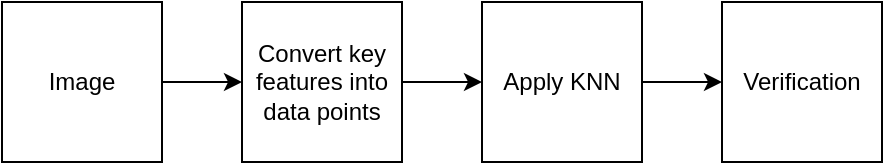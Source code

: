 <mxfile version="21.2.7" type="github">
  <diagram name="Page-1" id="4UdqBjL7rQ1F55i3EBeD">
    <mxGraphModel dx="1276" dy="527" grid="1" gridSize="10" guides="1" tooltips="1" connect="1" arrows="1" fold="1" page="1" pageScale="1" pageWidth="850" pageHeight="1100" math="0" shadow="0">
      <root>
        <mxCell id="0" />
        <mxCell id="1" parent="0" />
        <mxCell id="BcKt8jvx2DkHZgKObaiW-4" value="" style="edgeStyle=orthogonalEdgeStyle;rounded=0;orthogonalLoop=1;jettySize=auto;html=1;" edge="1" parent="1" source="BcKt8jvx2DkHZgKObaiW-2" target="BcKt8jvx2DkHZgKObaiW-3">
          <mxGeometry relative="1" as="geometry" />
        </mxCell>
        <mxCell id="BcKt8jvx2DkHZgKObaiW-2" value="Image" style="whiteSpace=wrap;html=1;aspect=fixed;" vertex="1" parent="1">
          <mxGeometry x="120" y="120" width="80" height="80" as="geometry" />
        </mxCell>
        <mxCell id="BcKt8jvx2DkHZgKObaiW-6" value="" style="edgeStyle=orthogonalEdgeStyle;rounded=0;orthogonalLoop=1;jettySize=auto;html=1;" edge="1" parent="1" source="BcKt8jvx2DkHZgKObaiW-3" target="BcKt8jvx2DkHZgKObaiW-5">
          <mxGeometry relative="1" as="geometry" />
        </mxCell>
        <mxCell id="BcKt8jvx2DkHZgKObaiW-3" value="Convert key features into data points" style="whiteSpace=wrap;html=1;aspect=fixed;" vertex="1" parent="1">
          <mxGeometry x="240" y="120" width="80" height="80" as="geometry" />
        </mxCell>
        <mxCell id="BcKt8jvx2DkHZgKObaiW-8" value="" style="edgeStyle=orthogonalEdgeStyle;rounded=0;orthogonalLoop=1;jettySize=auto;html=1;" edge="1" parent="1" source="BcKt8jvx2DkHZgKObaiW-5" target="BcKt8jvx2DkHZgKObaiW-7">
          <mxGeometry relative="1" as="geometry" />
        </mxCell>
        <mxCell id="BcKt8jvx2DkHZgKObaiW-5" value="Apply KNN" style="whiteSpace=wrap;html=1;aspect=fixed;" vertex="1" parent="1">
          <mxGeometry x="360" y="120" width="80" height="80" as="geometry" />
        </mxCell>
        <mxCell id="BcKt8jvx2DkHZgKObaiW-7" value="Verification" style="whiteSpace=wrap;html=1;aspect=fixed;" vertex="1" parent="1">
          <mxGeometry x="480" y="120" width="80" height="80" as="geometry" />
        </mxCell>
      </root>
    </mxGraphModel>
  </diagram>
</mxfile>
